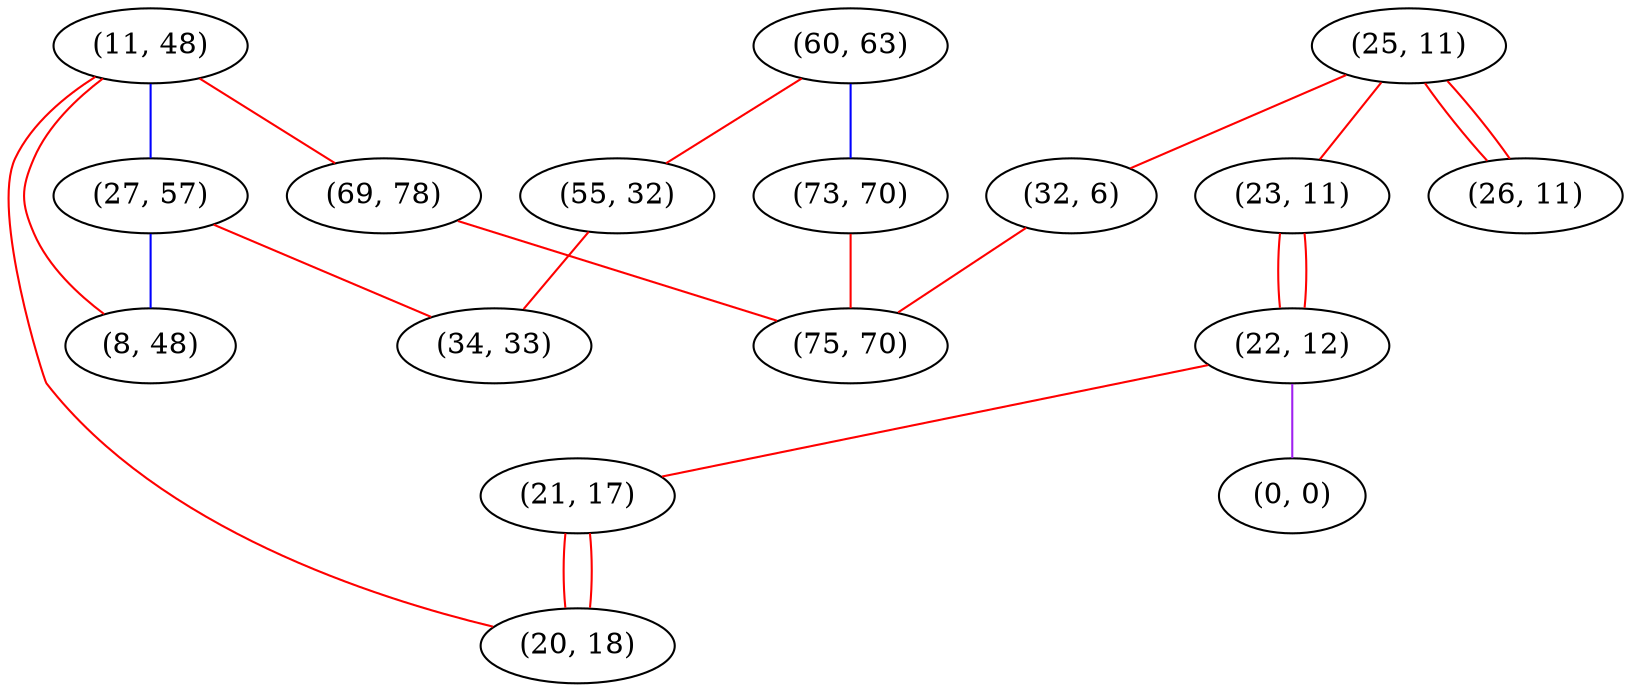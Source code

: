 graph "" {
"(11, 48)";
"(60, 63)";
"(25, 11)";
"(55, 32)";
"(23, 11)";
"(27, 57)";
"(22, 12)";
"(34, 33)";
"(69, 78)";
"(32, 6)";
"(0, 0)";
"(26, 11)";
"(21, 17)";
"(20, 18)";
"(8, 48)";
"(73, 70)";
"(75, 70)";
"(11, 48)" -- "(69, 78)"  [color=red, key=0, weight=1];
"(11, 48)" -- "(20, 18)"  [color=red, key=0, weight=1];
"(11, 48)" -- "(8, 48)"  [color=red, key=0, weight=1];
"(11, 48)" -- "(27, 57)"  [color=blue, key=0, weight=3];
"(60, 63)" -- "(73, 70)"  [color=blue, key=0, weight=3];
"(60, 63)" -- "(55, 32)"  [color=red, key=0, weight=1];
"(25, 11)" -- "(32, 6)"  [color=red, key=0, weight=1];
"(25, 11)" -- "(26, 11)"  [color=red, key=0, weight=1];
"(25, 11)" -- "(26, 11)"  [color=red, key=1, weight=1];
"(25, 11)" -- "(23, 11)"  [color=red, key=0, weight=1];
"(55, 32)" -- "(34, 33)"  [color=red, key=0, weight=1];
"(23, 11)" -- "(22, 12)"  [color=red, key=0, weight=1];
"(23, 11)" -- "(22, 12)"  [color=red, key=1, weight=1];
"(27, 57)" -- "(8, 48)"  [color=blue, key=0, weight=3];
"(27, 57)" -- "(34, 33)"  [color=red, key=0, weight=1];
"(22, 12)" -- "(21, 17)"  [color=red, key=0, weight=1];
"(22, 12)" -- "(0, 0)"  [color=purple, key=0, weight=4];
"(69, 78)" -- "(75, 70)"  [color=red, key=0, weight=1];
"(32, 6)" -- "(75, 70)"  [color=red, key=0, weight=1];
"(21, 17)" -- "(20, 18)"  [color=red, key=0, weight=1];
"(21, 17)" -- "(20, 18)"  [color=red, key=1, weight=1];
"(73, 70)" -- "(75, 70)"  [color=red, key=0, weight=1];
}
